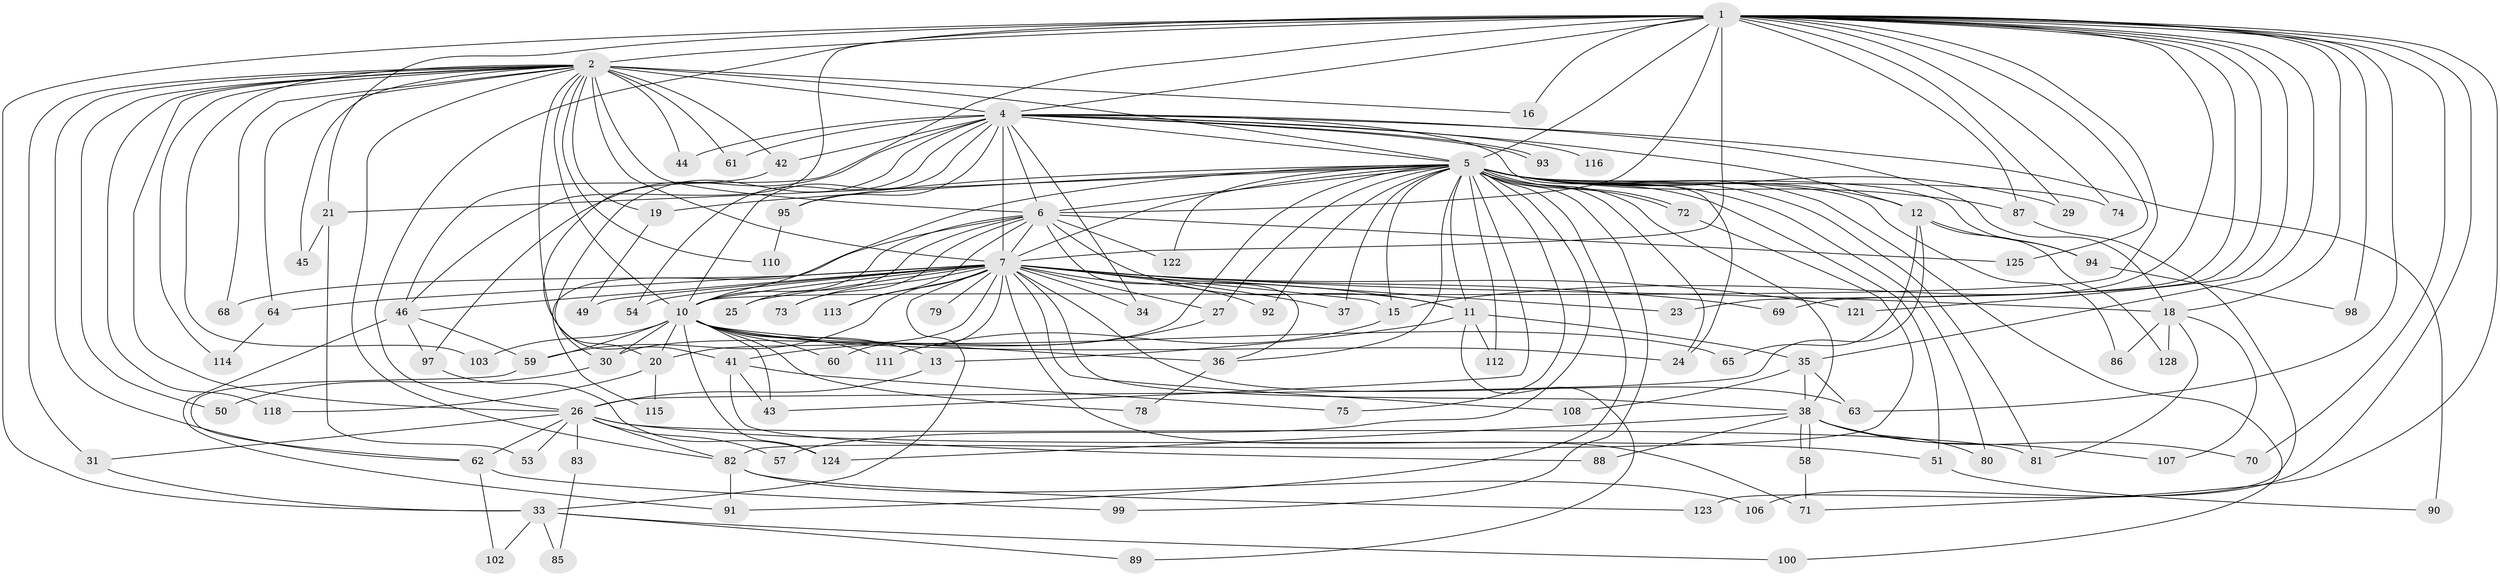 // original degree distribution, {18: 0.0078125, 15: 0.0078125, 24: 0.0078125, 26: 0.0078125, 39: 0.0078125, 17: 0.0078125, 27: 0.0078125, 20: 0.0078125, 21: 0.0078125, 23: 0.0078125, 7: 0.03125, 4: 0.1015625, 3: 0.1875, 2: 0.546875, 8: 0.0078125, 5: 0.03125, 6: 0.015625}
// Generated by graph-tools (version 1.1) at 2025/10/02/27/25 16:10:58]
// undirected, 98 vertices, 221 edges
graph export_dot {
graph [start="1"]
  node [color=gray90,style=filled];
  1 [super="+9"];
  2 [super="+3"];
  4 [super="+22"];
  5 [super="+14"];
  6 [super="+120"];
  7 [super="+8"];
  10 [super="+77"];
  11 [super="+40"];
  12 [super="+52"];
  13;
  15 [super="+17"];
  16;
  18 [super="+47"];
  19;
  20 [super="+48"];
  21;
  23;
  24 [super="+32"];
  25;
  26 [super="+28"];
  27;
  29;
  30 [super="+67"];
  31;
  33 [super="+39"];
  34;
  35 [super="+126"];
  36;
  37;
  38 [super="+55"];
  41 [super="+56"];
  42;
  43 [super="+96"];
  44;
  45;
  46 [super="+76"];
  49;
  50;
  51;
  53;
  54;
  57;
  58;
  59 [super="+105"];
  60;
  61;
  62 [super="+66"];
  63;
  64 [super="+104"];
  65;
  68;
  69;
  70;
  71 [super="+84"];
  72;
  73;
  74;
  75;
  78;
  79;
  80;
  81 [super="+101"];
  82 [super="+117"];
  83;
  85;
  86;
  87;
  88;
  89;
  90;
  91 [super="+119"];
  92;
  93;
  94;
  95 [super="+109"];
  97;
  98;
  99;
  100;
  102;
  103;
  106;
  107;
  108;
  110;
  111;
  112;
  113;
  114;
  115;
  116;
  118;
  121;
  122;
  123;
  124 [super="+127"];
  125;
  128;
  1 -- 2 [weight=4];
  1 -- 4 [weight=2];
  1 -- 5 [weight=2];
  1 -- 6 [weight=2];
  1 -- 7 [weight=4];
  1 -- 10 [weight=2];
  1 -- 18;
  1 -- 21;
  1 -- 63;
  1 -- 69;
  1 -- 71;
  1 -- 74;
  1 -- 98;
  1 -- 106;
  1 -- 125;
  1 -- 70;
  1 -- 15;
  1 -- 16;
  1 -- 87;
  1 -- 23;
  1 -- 26;
  1 -- 29;
  1 -- 33;
  1 -- 35;
  1 -- 121;
  1 -- 46;
  1 -- 20;
  2 -- 4 [weight=3];
  2 -- 5 [weight=2];
  2 -- 6 [weight=3];
  2 -- 7 [weight=4];
  2 -- 10 [weight=2];
  2 -- 26;
  2 -- 42;
  2 -- 61;
  2 -- 64;
  2 -- 68;
  2 -- 82;
  2 -- 16;
  2 -- 19;
  2 -- 31;
  2 -- 103;
  2 -- 41;
  2 -- 44;
  2 -- 45;
  2 -- 110;
  2 -- 50;
  2 -- 114;
  2 -- 118;
  2 -- 62;
  4 -- 5;
  4 -- 6;
  4 -- 7 [weight=2];
  4 -- 10;
  4 -- 12;
  4 -- 18;
  4 -- 24;
  4 -- 30;
  4 -- 34;
  4 -- 42;
  4 -- 44;
  4 -- 54;
  4 -- 61;
  4 -- 90;
  4 -- 93;
  4 -- 93;
  4 -- 95 [weight=2];
  4 -- 97;
  4 -- 116 [weight=2];
  5 -- 6;
  5 -- 7 [weight=2];
  5 -- 10 [weight=2];
  5 -- 11;
  5 -- 12;
  5 -- 15;
  5 -- 19;
  5 -- 21;
  5 -- 27;
  5 -- 29;
  5 -- 36;
  5 -- 37;
  5 -- 38;
  5 -- 43;
  5 -- 51;
  5 -- 72;
  5 -- 72;
  5 -- 74;
  5 -- 75;
  5 -- 80;
  5 -- 81;
  5 -- 86;
  5 -- 87;
  5 -- 91;
  5 -- 92;
  5 -- 94;
  5 -- 95;
  5 -- 100;
  5 -- 112;
  5 -- 122;
  5 -- 57;
  5 -- 99;
  5 -- 24;
  5 -- 30;
  6 -- 7 [weight=2];
  6 -- 10;
  6 -- 25;
  6 -- 36;
  6 -- 73;
  6 -- 113;
  6 -- 115;
  6 -- 122;
  6 -- 11;
  6 -- 125;
  7 -- 10 [weight=2];
  7 -- 11;
  7 -- 23;
  7 -- 25;
  7 -- 34;
  7 -- 37;
  7 -- 38;
  7 -- 49;
  7 -- 54;
  7 -- 60;
  7 -- 73;
  7 -- 79 [weight=2];
  7 -- 92;
  7 -- 108;
  7 -- 113;
  7 -- 121;
  7 -- 64 [weight=2];
  7 -- 68;
  7 -- 69;
  7 -- 71;
  7 -- 20;
  7 -- 27;
  7 -- 46;
  7 -- 63;
  7 -- 15;
  7 -- 33;
  7 -- 59;
  7 -- 18;
  10 -- 13;
  10 -- 20;
  10 -- 24;
  10 -- 30;
  10 -- 59;
  10 -- 60;
  10 -- 65;
  10 -- 78;
  10 -- 103;
  10 -- 111;
  10 -- 43;
  10 -- 36;
  10 -- 124;
  11 -- 13;
  11 -- 35;
  11 -- 89;
  11 -- 112;
  12 -- 65;
  12 -- 128;
  12 -- 26;
  12 -- 94;
  13 -- 26;
  15 -- 111;
  18 -- 86;
  18 -- 128;
  18 -- 81;
  18 -- 107;
  19 -- 49;
  20 -- 115;
  20 -- 118;
  21 -- 45;
  21 -- 53;
  26 -- 31;
  26 -- 53;
  26 -- 83 [weight=2];
  26 -- 51;
  26 -- 62;
  26 -- 57;
  26 -- 81;
  26 -- 82;
  27 -- 41;
  30 -- 50;
  31 -- 33;
  33 -- 85;
  33 -- 89;
  33 -- 100;
  33 -- 102;
  35 -- 108;
  35 -- 63;
  35 -- 38;
  36 -- 78;
  38 -- 58;
  38 -- 58;
  38 -- 70;
  38 -- 107;
  38 -- 80;
  38 -- 88;
  38 -- 124;
  41 -- 43;
  41 -- 88;
  41 -- 75;
  42 -- 46;
  46 -- 59;
  46 -- 97;
  46 -- 91;
  51 -- 90;
  58 -- 71;
  59 -- 62;
  62 -- 99;
  62 -- 102;
  64 -- 114;
  72 -- 82;
  82 -- 91;
  82 -- 106;
  82 -- 123;
  83 -- 85;
  87 -- 123;
  94 -- 98;
  95 -- 110;
  97 -- 124;
}
